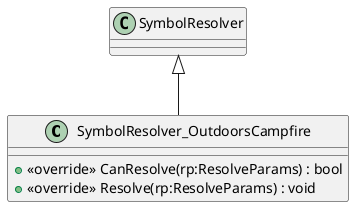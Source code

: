 @startuml
class SymbolResolver_OutdoorsCampfire {
    + <<override>> CanResolve(rp:ResolveParams) : bool
    + <<override>> Resolve(rp:ResolveParams) : void
}
SymbolResolver <|-- SymbolResolver_OutdoorsCampfire
@enduml
